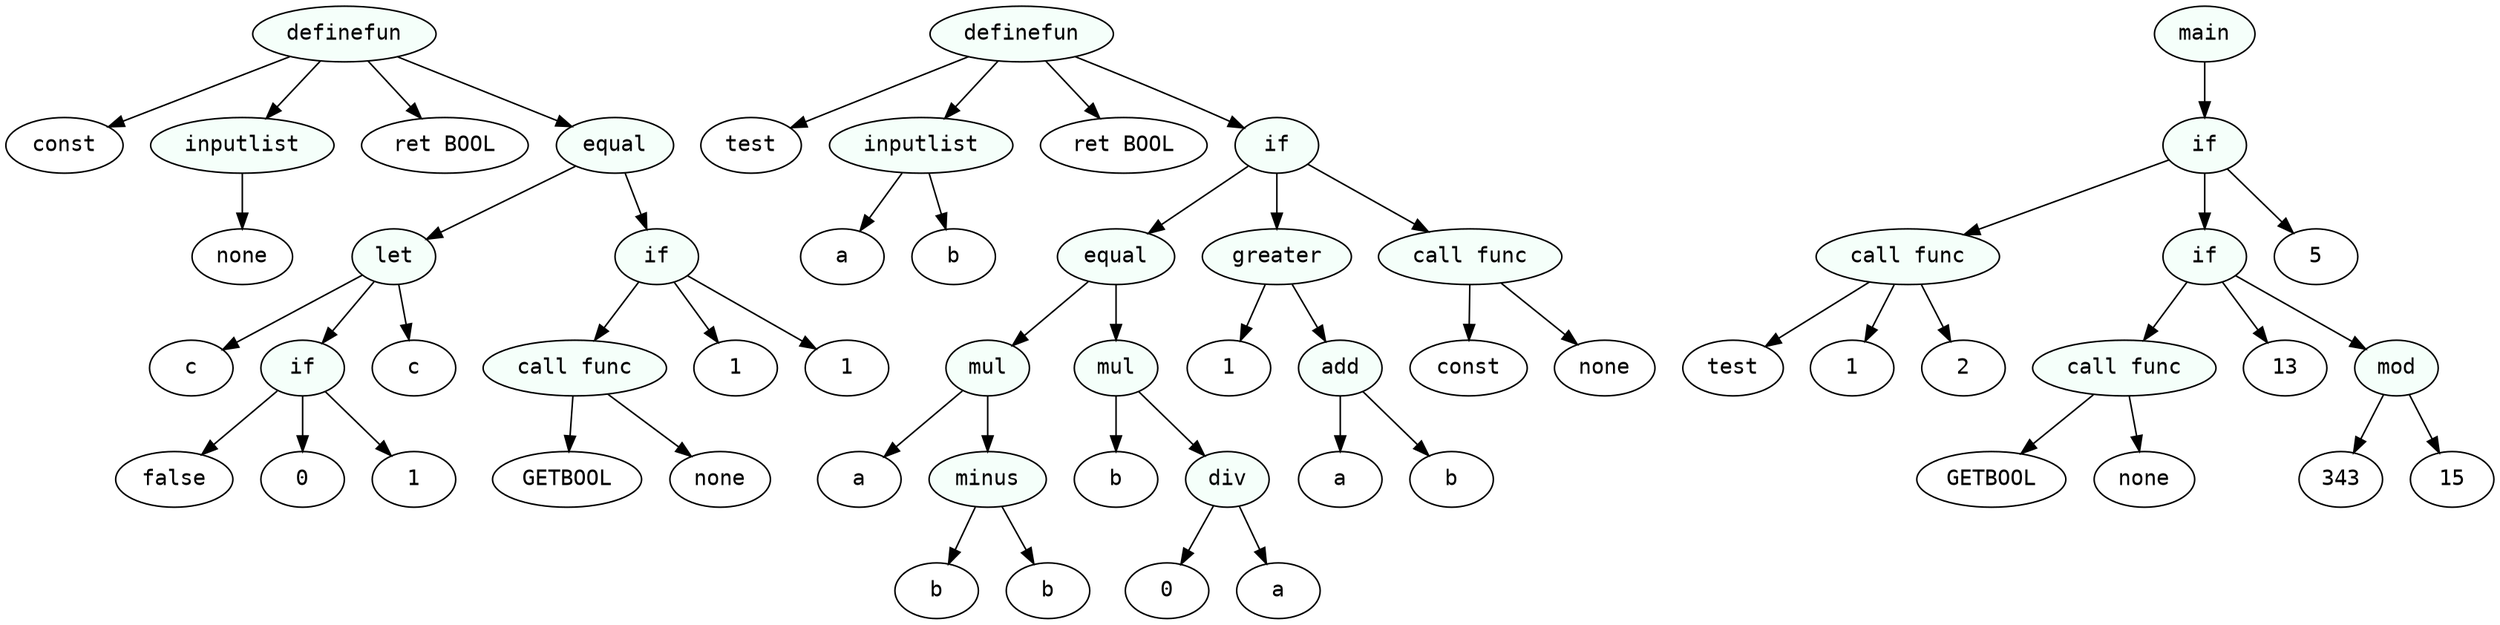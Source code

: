 digraph print {
 1 [label="const", fontname="monospace"];
 2 [label="none", fontname="monospace"];
 3 [label="inputlist", fontname="monospace", style=filled, fillcolor=mintcream];
 3->2
 4 [label="ret BOOL", fontname="monospace"];
 5 [label="c", fontname="monospace"];
 6 [label="false", fontname="monospace"];
 7 [label="0", fontname="monospace"];
 8 [label="1", fontname="monospace"];
 9 [label="if", fontname="monospace", style=filled, fillcolor=mintcream];
 9->6
 9->7
 9->8
 10 [label="c", fontname="monospace"];
 11 [label="let", fontname="monospace", style=filled, fillcolor=mintcream];
 11->5
 11->9
 11->10
 12 [label="GETBOOL", fontname="monospace"];
 13 [label="none", fontname="monospace"];
 14 [label="call func", fontname="monospace", style=filled, fillcolor=mintcream];
 14->12
 14->13
 15 [label="1", fontname="monospace"];
 16 [label="1", fontname="monospace"];
 17 [label="if", fontname="monospace", style=filled, fillcolor=mintcream];
 17->14
 17->15
 17->16
 18 [label="equal", fontname="monospace", style=filled, fillcolor=mintcream];
 18->11
 18->17
 19 [label="definefun", fontname="monospace", style=filled, fillcolor=mintcream];
 19->1
 19->3
 19->4
 19->18
 20 [label="test", fontname="monospace"];
 21 [label="a", fontname="monospace"];
 22 [label="b", fontname="monospace"];
 23 [label="inputlist", fontname="monospace", style=filled, fillcolor=mintcream];
 23->22
 23->21
 24 [label="ret BOOL", fontname="monospace"];
 25 [label="a", fontname="monospace"];
 26 [label="b", fontname="monospace"];
 27 [label="b", fontname="monospace"];
 28 [label="minus", fontname="monospace", style=filled, fillcolor=mintcream];
 28->26
 28->27
 29 [label="mul", fontname="monospace", style=filled, fillcolor=mintcream];
 29->25
 29->28
 30 [label="b", fontname="monospace"];
 31 [label="0", fontname="monospace"];
 32 [label="a", fontname="monospace"];
 33 [label="div", fontname="monospace", style=filled, fillcolor=mintcream];
 33->31
 33->32
 34 [label="mul", fontname="monospace", style=filled, fillcolor=mintcream];
 34->30
 34->33
 35 [label="equal", fontname="monospace", style=filled, fillcolor=mintcream];
 35->29
 35->34
 36 [label="1", fontname="monospace"];
 37 [label="a", fontname="monospace"];
 38 [label="b", fontname="monospace"];
 39 [label="add", fontname="monospace", style=filled, fillcolor=mintcream];
 39->37
 39->38
 40 [label="greater", fontname="monospace", style=filled, fillcolor=mintcream];
 40->36
 40->39
 41 [label="const", fontname="monospace"];
 42 [label="none", fontname="monospace"];
 43 [label="call func", fontname="monospace", style=filled, fillcolor=mintcream];
 43->41
 43->42
 44 [label="if", fontname="monospace", style=filled, fillcolor=mintcream];
 44->35
 44->40
 44->43
 45 [label="definefun", fontname="monospace", style=filled, fillcolor=mintcream];
 45->20
 45->23
 45->24
 45->44
 46 [label="test", fontname="monospace"];
 47 [label="1", fontname="monospace"];
 48 [label="2", fontname="monospace"];
 49 [label="call func", fontname="monospace", style=filled, fillcolor=mintcream];
 49->48
 49->46
 49->47
 50 [label="GETBOOL", fontname="monospace"];
 51 [label="none", fontname="monospace"];
 52 [label="call func", fontname="monospace", style=filled, fillcolor=mintcream];
 52->50
 52->51
 53 [label="13", fontname="monospace"];
 54 [label="343", fontname="monospace"];
 55 [label="15", fontname="monospace"];
 56 [label="mod", fontname="monospace", style=filled, fillcolor=mintcream];
 56->54
 56->55
 57 [label="if", fontname="monospace", style=filled, fillcolor=mintcream];
 57->52
 57->53
 57->56
 58 [label="5", fontname="monospace"];
 59 [label="if", fontname="monospace", style=filled, fillcolor=mintcream];
 59->49
 59->57
 59->58
 60 [label="main", fontname="monospace", style=filled, fillcolor=mintcream];
 60->59
 }
 